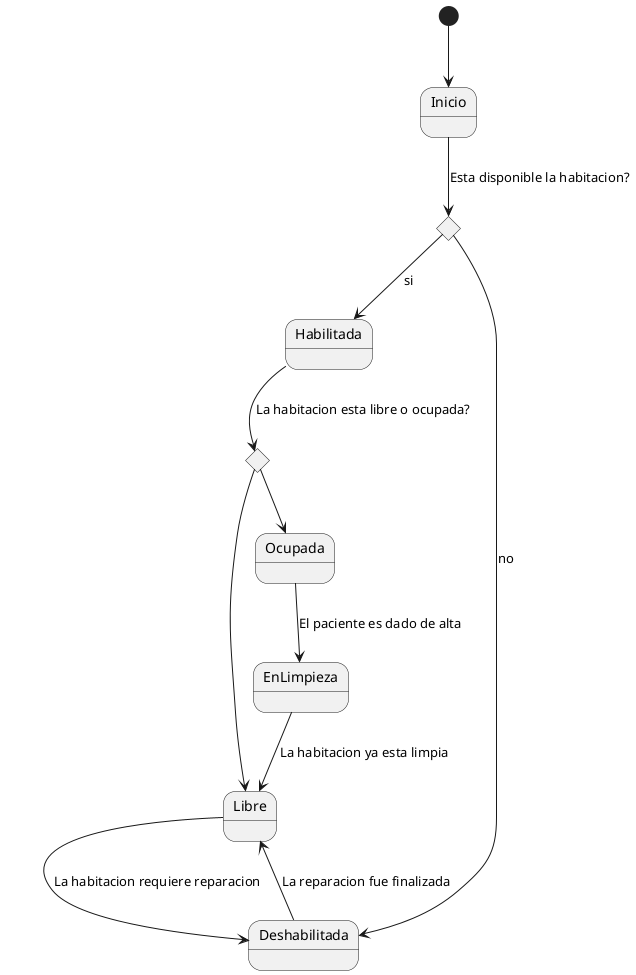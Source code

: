 @startuml Clinica

[*] --> Inicio 

state c1 <<choice>> 
state c2 <<choice>>

Inicio --> c1 : Esta disponible la habitacion? 
c1 --> Habilitada : si
c1 --> Deshabilitada : no 

Habilitada -->  c2 : La habitacion esta libre o ocupada?
c2 --> Libre 
c2 --> Ocupada 
Ocupada --> EnLimpieza : El paciente es dado de alta
EnLimpieza --> Libre: La habitacion ya esta limpia 
Libre --> Deshabilitada : La habitacion requiere reparacion
Deshabilitada --> Libre : La reparacion fue finalizada
@enduml